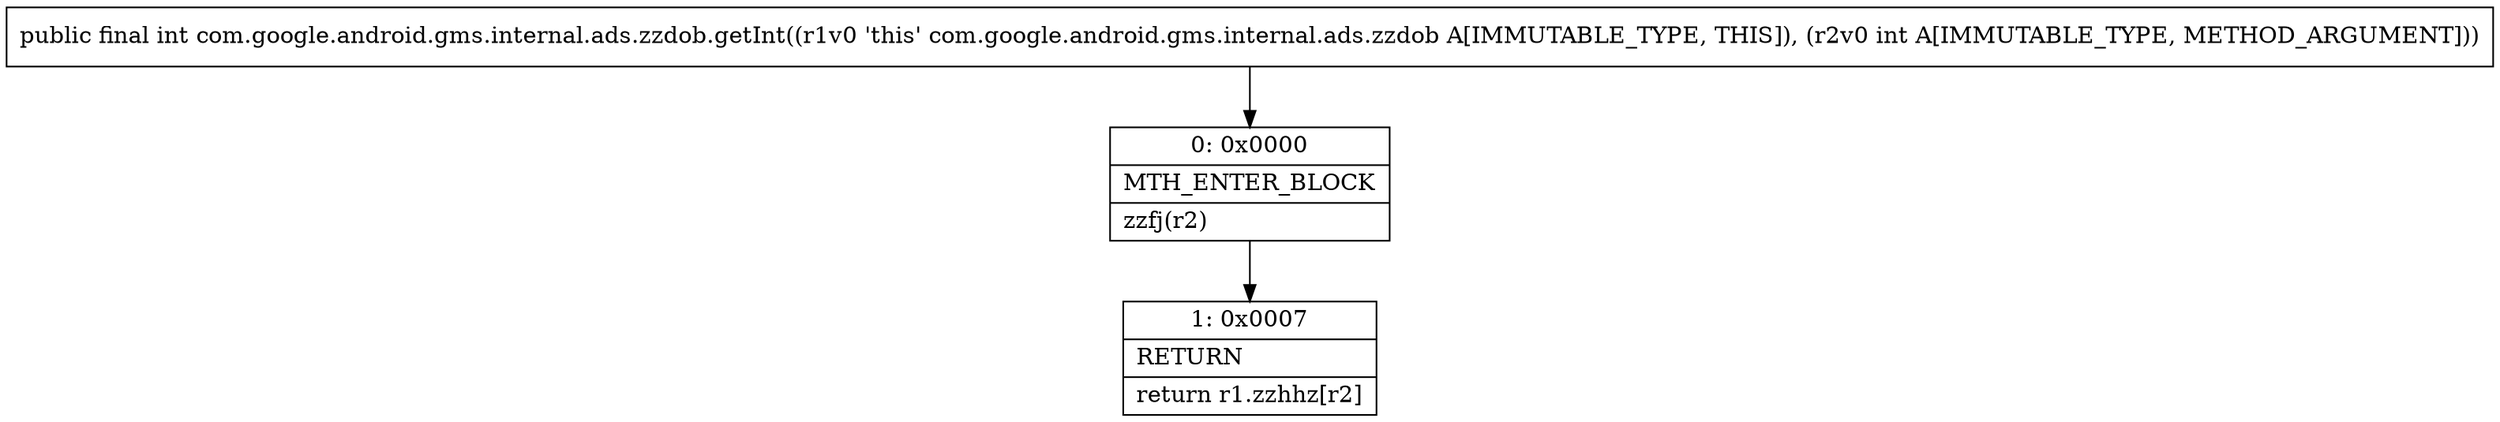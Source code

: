 digraph "CFG forcom.google.android.gms.internal.ads.zzdob.getInt(I)I" {
Node_0 [shape=record,label="{0\:\ 0x0000|MTH_ENTER_BLOCK\l|zzfj(r2)\l}"];
Node_1 [shape=record,label="{1\:\ 0x0007|RETURN\l|return r1.zzhhz[r2]\l}"];
MethodNode[shape=record,label="{public final int com.google.android.gms.internal.ads.zzdob.getInt((r1v0 'this' com.google.android.gms.internal.ads.zzdob A[IMMUTABLE_TYPE, THIS]), (r2v0 int A[IMMUTABLE_TYPE, METHOD_ARGUMENT])) }"];
MethodNode -> Node_0;
Node_0 -> Node_1;
}


